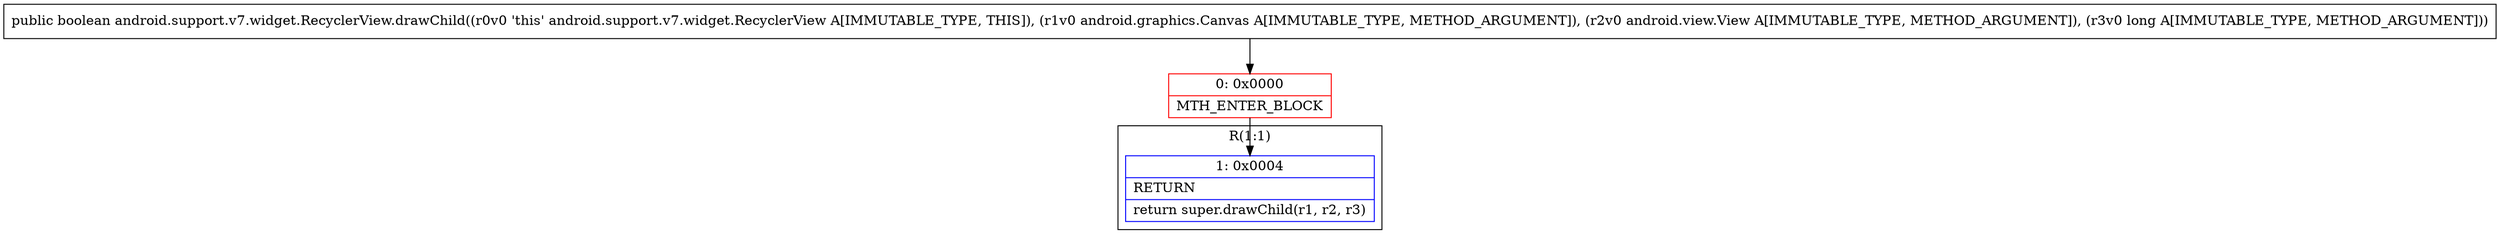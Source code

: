 digraph "CFG forandroid.support.v7.widget.RecyclerView.drawChild(Landroid\/graphics\/Canvas;Landroid\/view\/View;J)Z" {
subgraph cluster_Region_348620541 {
label = "R(1:1)";
node [shape=record,color=blue];
Node_1 [shape=record,label="{1\:\ 0x0004|RETURN\l|return super.drawChild(r1, r2, r3)\l}"];
}
Node_0 [shape=record,color=red,label="{0\:\ 0x0000|MTH_ENTER_BLOCK\l}"];
MethodNode[shape=record,label="{public boolean android.support.v7.widget.RecyclerView.drawChild((r0v0 'this' android.support.v7.widget.RecyclerView A[IMMUTABLE_TYPE, THIS]), (r1v0 android.graphics.Canvas A[IMMUTABLE_TYPE, METHOD_ARGUMENT]), (r2v0 android.view.View A[IMMUTABLE_TYPE, METHOD_ARGUMENT]), (r3v0 long A[IMMUTABLE_TYPE, METHOD_ARGUMENT])) }"];
MethodNode -> Node_0;
Node_0 -> Node_1;
}

